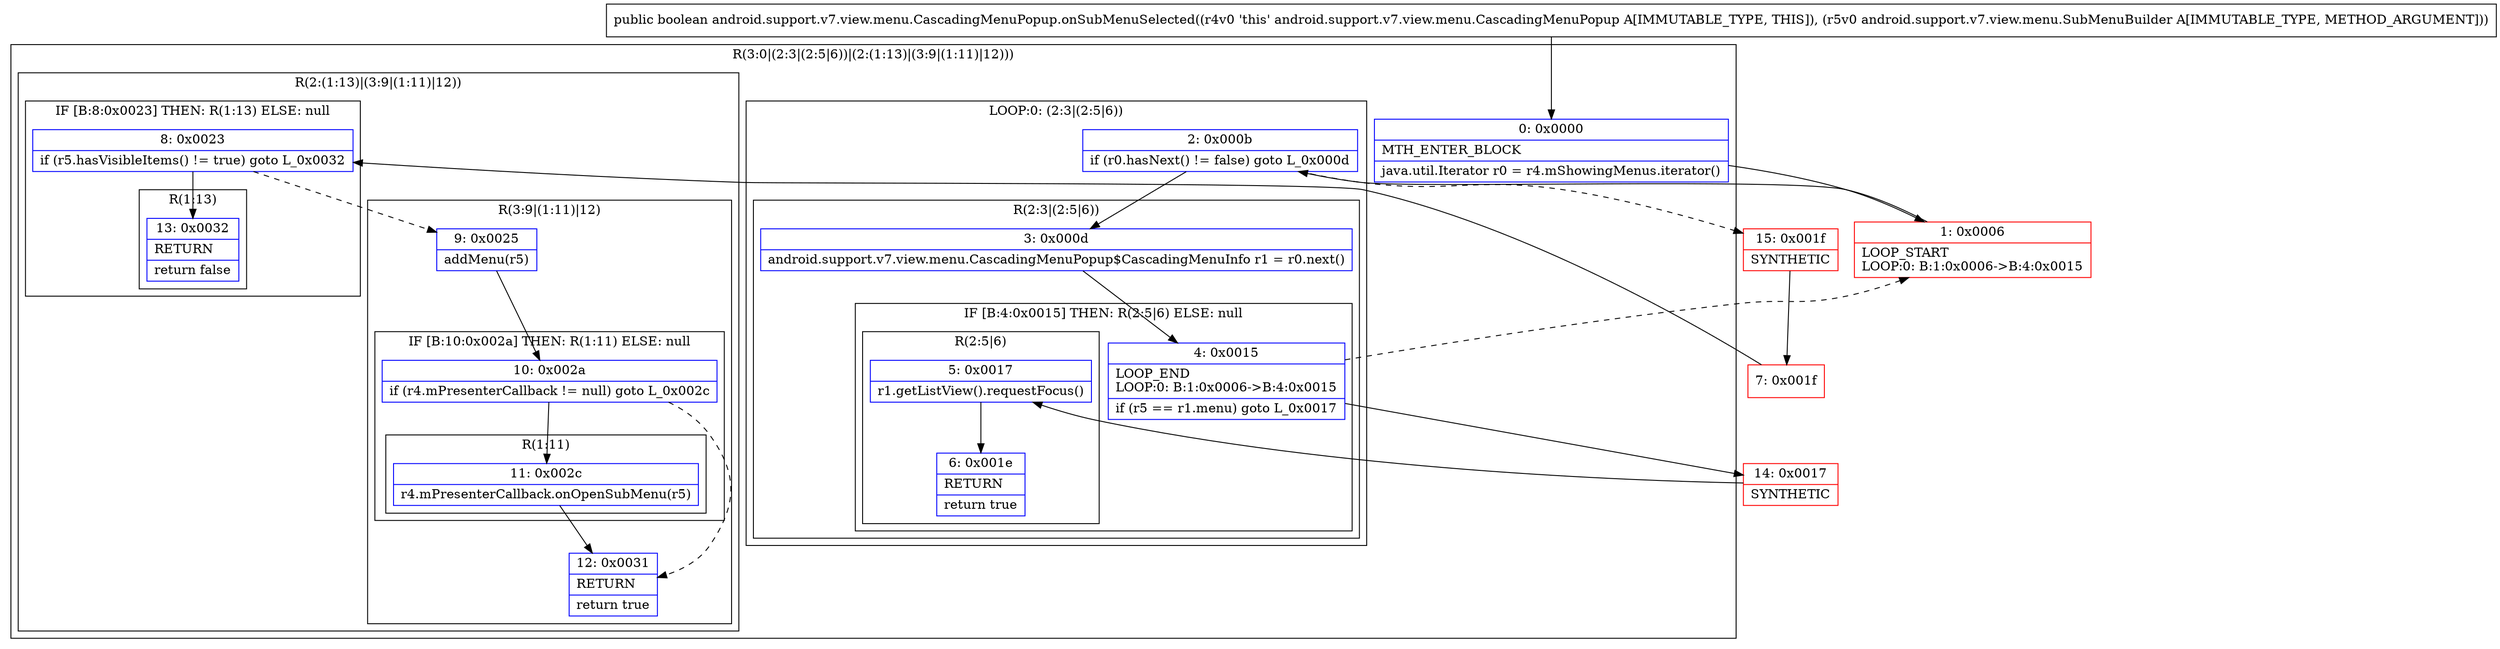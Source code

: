 digraph "CFG forandroid.support.v7.view.menu.CascadingMenuPopup.onSubMenuSelected(Landroid\/support\/v7\/view\/menu\/SubMenuBuilder;)Z" {
subgraph cluster_Region_1485528319 {
label = "R(3:0|(2:3|(2:5|6))|(2:(1:13)|(3:9|(1:11)|12)))";
node [shape=record,color=blue];
Node_0 [shape=record,label="{0\:\ 0x0000|MTH_ENTER_BLOCK\l|java.util.Iterator r0 = r4.mShowingMenus.iterator()\l}"];
subgraph cluster_LoopRegion_830038093 {
label = "LOOP:0: (2:3|(2:5|6))";
node [shape=record,color=blue];
Node_2 [shape=record,label="{2\:\ 0x000b|if (r0.hasNext() != false) goto L_0x000d\l}"];
subgraph cluster_Region_359099377 {
label = "R(2:3|(2:5|6))";
node [shape=record,color=blue];
Node_3 [shape=record,label="{3\:\ 0x000d|android.support.v7.view.menu.CascadingMenuPopup$CascadingMenuInfo r1 = r0.next()\l}"];
subgraph cluster_IfRegion_2128509255 {
label = "IF [B:4:0x0015] THEN: R(2:5|6) ELSE: null";
node [shape=record,color=blue];
Node_4 [shape=record,label="{4\:\ 0x0015|LOOP_END\lLOOP:0: B:1:0x0006\-\>B:4:0x0015\l|if (r5 == r1.menu) goto L_0x0017\l}"];
subgraph cluster_Region_2083565255 {
label = "R(2:5|6)";
node [shape=record,color=blue];
Node_5 [shape=record,label="{5\:\ 0x0017|r1.getListView().requestFocus()\l}"];
Node_6 [shape=record,label="{6\:\ 0x001e|RETURN\l|return true\l}"];
}
}
}
}
subgraph cluster_Region_103928324 {
label = "R(2:(1:13)|(3:9|(1:11)|12))";
node [shape=record,color=blue];
subgraph cluster_IfRegion_673647056 {
label = "IF [B:8:0x0023] THEN: R(1:13) ELSE: null";
node [shape=record,color=blue];
Node_8 [shape=record,label="{8\:\ 0x0023|if (r5.hasVisibleItems() != true) goto L_0x0032\l}"];
subgraph cluster_Region_624843218 {
label = "R(1:13)";
node [shape=record,color=blue];
Node_13 [shape=record,label="{13\:\ 0x0032|RETURN\l|return false\l}"];
}
}
subgraph cluster_Region_1551994148 {
label = "R(3:9|(1:11)|12)";
node [shape=record,color=blue];
Node_9 [shape=record,label="{9\:\ 0x0025|addMenu(r5)\l}"];
subgraph cluster_IfRegion_1420346690 {
label = "IF [B:10:0x002a] THEN: R(1:11) ELSE: null";
node [shape=record,color=blue];
Node_10 [shape=record,label="{10\:\ 0x002a|if (r4.mPresenterCallback != null) goto L_0x002c\l}"];
subgraph cluster_Region_1154559886 {
label = "R(1:11)";
node [shape=record,color=blue];
Node_11 [shape=record,label="{11\:\ 0x002c|r4.mPresenterCallback.onOpenSubMenu(r5)\l}"];
}
}
Node_12 [shape=record,label="{12\:\ 0x0031|RETURN\l|return true\l}"];
}
}
}
Node_1 [shape=record,color=red,label="{1\:\ 0x0006|LOOP_START\lLOOP:0: B:1:0x0006\-\>B:4:0x0015\l}"];
Node_7 [shape=record,color=red,label="{7\:\ 0x001f}"];
Node_14 [shape=record,color=red,label="{14\:\ 0x0017|SYNTHETIC\l}"];
Node_15 [shape=record,color=red,label="{15\:\ 0x001f|SYNTHETIC\l}"];
MethodNode[shape=record,label="{public boolean android.support.v7.view.menu.CascadingMenuPopup.onSubMenuSelected((r4v0 'this' android.support.v7.view.menu.CascadingMenuPopup A[IMMUTABLE_TYPE, THIS]), (r5v0 android.support.v7.view.menu.SubMenuBuilder A[IMMUTABLE_TYPE, METHOD_ARGUMENT])) }"];
MethodNode -> Node_0;
Node_0 -> Node_1;
Node_2 -> Node_3;
Node_2 -> Node_15[style=dashed];
Node_3 -> Node_4;
Node_4 -> Node_1[style=dashed];
Node_4 -> Node_14;
Node_5 -> Node_6;
Node_8 -> Node_9[style=dashed];
Node_8 -> Node_13;
Node_9 -> Node_10;
Node_10 -> Node_11;
Node_10 -> Node_12[style=dashed];
Node_11 -> Node_12;
Node_1 -> Node_2;
Node_7 -> Node_8;
Node_14 -> Node_5;
Node_15 -> Node_7;
}

